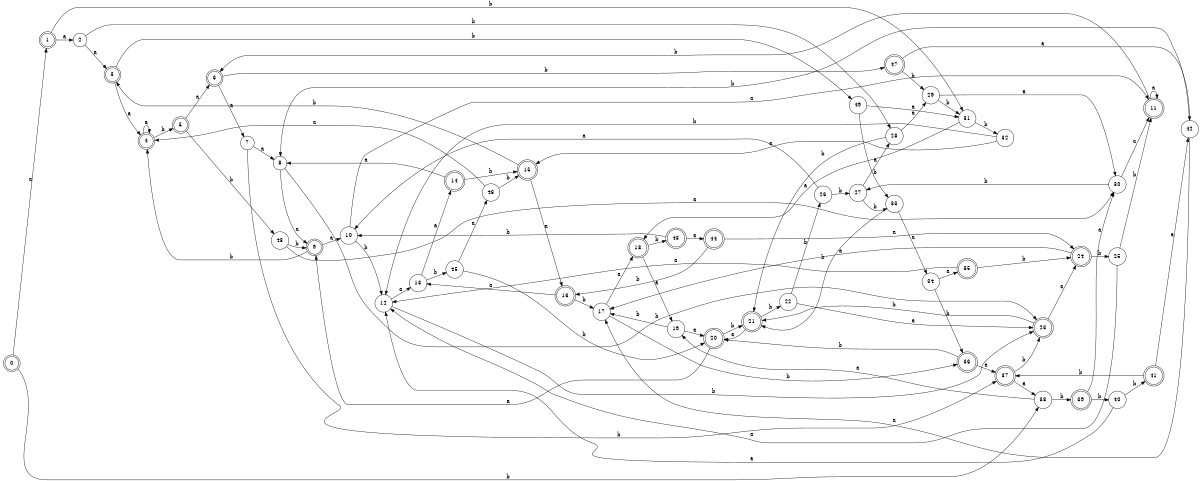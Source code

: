 digraph n40_1 {
__start0 [label="" shape="none"];

rankdir=LR;
size="8,5";

s0 [style="rounded,filled", color="black", fillcolor="white" shape="doublecircle", label="0"];
s1 [style="rounded,filled", color="black", fillcolor="white" shape="doublecircle", label="1"];
s2 [style="filled", color="black", fillcolor="white" shape="circle", label="2"];
s3 [style="rounded,filled", color="black", fillcolor="white" shape="doublecircle", label="3"];
s4 [style="rounded,filled", color="black", fillcolor="white" shape="doublecircle", label="4"];
s5 [style="rounded,filled", color="black", fillcolor="white" shape="doublecircle", label="5"];
s6 [style="rounded,filled", color="black", fillcolor="white" shape="doublecircle", label="6"];
s7 [style="filled", color="black", fillcolor="white" shape="circle", label="7"];
s8 [style="filled", color="black", fillcolor="white" shape="circle", label="8"];
s9 [style="rounded,filled", color="black", fillcolor="white" shape="doublecircle", label="9"];
s10 [style="filled", color="black", fillcolor="white" shape="circle", label="10"];
s11 [style="rounded,filled", color="black", fillcolor="white" shape="doublecircle", label="11"];
s12 [style="filled", color="black", fillcolor="white" shape="circle", label="12"];
s13 [style="filled", color="black", fillcolor="white" shape="circle", label="13"];
s14 [style="rounded,filled", color="black", fillcolor="white" shape="doublecircle", label="14"];
s15 [style="rounded,filled", color="black", fillcolor="white" shape="doublecircle", label="15"];
s16 [style="rounded,filled", color="black", fillcolor="white" shape="doublecircle", label="16"];
s17 [style="filled", color="black", fillcolor="white" shape="circle", label="17"];
s18 [style="rounded,filled", color="black", fillcolor="white" shape="doublecircle", label="18"];
s19 [style="filled", color="black", fillcolor="white" shape="circle", label="19"];
s20 [style="rounded,filled", color="black", fillcolor="white" shape="doublecircle", label="20"];
s21 [style="rounded,filled", color="black", fillcolor="white" shape="doublecircle", label="21"];
s22 [style="filled", color="black", fillcolor="white" shape="circle", label="22"];
s23 [style="rounded,filled", color="black", fillcolor="white" shape="doublecircle", label="23"];
s24 [style="rounded,filled", color="black", fillcolor="white" shape="doublecircle", label="24"];
s25 [style="filled", color="black", fillcolor="white" shape="circle", label="25"];
s26 [style="filled", color="black", fillcolor="white" shape="circle", label="26"];
s27 [style="filled", color="black", fillcolor="white" shape="circle", label="27"];
s28 [style="filled", color="black", fillcolor="white" shape="circle", label="28"];
s29 [style="filled", color="black", fillcolor="white" shape="circle", label="29"];
s30 [style="filled", color="black", fillcolor="white" shape="circle", label="30"];
s31 [style="filled", color="black", fillcolor="white" shape="circle", label="31"];
s32 [style="filled", color="black", fillcolor="white" shape="circle", label="32"];
s33 [style="filled", color="black", fillcolor="white" shape="circle", label="33"];
s34 [style="filled", color="black", fillcolor="white" shape="circle", label="34"];
s35 [style="rounded,filled", color="black", fillcolor="white" shape="doublecircle", label="35"];
s36 [style="rounded,filled", color="black", fillcolor="white" shape="doublecircle", label="36"];
s37 [style="rounded,filled", color="black", fillcolor="white" shape="doublecircle", label="37"];
s38 [style="filled", color="black", fillcolor="white" shape="circle", label="38"];
s39 [style="rounded,filled", color="black", fillcolor="white" shape="doublecircle", label="39"];
s40 [style="filled", color="black", fillcolor="white" shape="circle", label="40"];
s41 [style="rounded,filled", color="black", fillcolor="white" shape="doublecircle", label="41"];
s42 [style="filled", color="black", fillcolor="white" shape="circle", label="42"];
s43 [style="rounded,filled", color="black", fillcolor="white" shape="doublecircle", label="43"];
s44 [style="rounded,filled", color="black", fillcolor="white" shape="doublecircle", label="44"];
s45 [style="filled", color="black", fillcolor="white" shape="circle", label="45"];
s46 [style="filled", color="black", fillcolor="white" shape="circle", label="46"];
s47 [style="rounded,filled", color="black", fillcolor="white" shape="doublecircle", label="47"];
s48 [style="filled", color="black", fillcolor="white" shape="circle", label="48"];
s49 [style="filled", color="black", fillcolor="white" shape="circle", label="49"];
s0 -> s1 [label="a"];
s0 -> s38 [label="b"];
s1 -> s2 [label="a"];
s1 -> s31 [label="b"];
s2 -> s3 [label="a"];
s2 -> s28 [label="b"];
s3 -> s4 [label="a"];
s3 -> s49 [label="b"];
s4 -> s4 [label="a"];
s4 -> s5 [label="b"];
s5 -> s6 [label="a"];
s5 -> s48 [label="b"];
s6 -> s7 [label="a"];
s6 -> s47 [label="b"];
s7 -> s8 [label="a"];
s7 -> s37 [label="b"];
s8 -> s9 [label="a"];
s8 -> s23 [label="b"];
s9 -> s10 [label="a"];
s9 -> s4 [label="b"];
s10 -> s11 [label="a"];
s10 -> s12 [label="b"];
s11 -> s11 [label="a"];
s11 -> s6 [label="b"];
s12 -> s13 [label="a"];
s12 -> s23 [label="b"];
s13 -> s14 [label="a"];
s13 -> s45 [label="b"];
s14 -> s8 [label="a"];
s14 -> s15 [label="b"];
s15 -> s16 [label="a"];
s15 -> s3 [label="b"];
s16 -> s13 [label="a"];
s16 -> s17 [label="b"];
s17 -> s18 [label="a"];
s17 -> s36 [label="b"];
s18 -> s19 [label="a"];
s18 -> s43 [label="b"];
s19 -> s20 [label="a"];
s19 -> s17 [label="b"];
s20 -> s9 [label="a"];
s20 -> s21 [label="b"];
s21 -> s20 [label="a"];
s21 -> s22 [label="b"];
s22 -> s23 [label="a"];
s22 -> s26 [label="b"];
s23 -> s24 [label="a"];
s23 -> s21 [label="b"];
s24 -> s17 [label="a"];
s24 -> s25 [label="b"];
s25 -> s12 [label="a"];
s25 -> s11 [label="b"];
s26 -> s10 [label="a"];
s26 -> s27 [label="b"];
s27 -> s28 [label="a"];
s27 -> s33 [label="b"];
s28 -> s29 [label="a"];
s28 -> s21 [label="b"];
s29 -> s30 [label="a"];
s29 -> s31 [label="b"];
s30 -> s11 [label="a"];
s30 -> s27 [label="b"];
s31 -> s18 [label="a"];
s31 -> s32 [label="b"];
s32 -> s15 [label="a"];
s32 -> s12 [label="b"];
s33 -> s34 [label="a"];
s33 -> s21 [label="b"];
s34 -> s35 [label="a"];
s34 -> s36 [label="b"];
s35 -> s12 [label="a"];
s35 -> s24 [label="b"];
s36 -> s37 [label="a"];
s36 -> s20 [label="b"];
s37 -> s38 [label="a"];
s37 -> s23 [label="b"];
s38 -> s19 [label="a"];
s38 -> s39 [label="b"];
s39 -> s30 [label="a"];
s39 -> s40 [label="b"];
s40 -> s12 [label="a"];
s40 -> s41 [label="b"];
s41 -> s42 [label="a"];
s41 -> s37 [label="b"];
s42 -> s17 [label="a"];
s42 -> s8 [label="b"];
s43 -> s44 [label="a"];
s43 -> s10 [label="b"];
s44 -> s24 [label="a"];
s44 -> s16 [label="b"];
s45 -> s46 [label="a"];
s45 -> s20 [label="b"];
s46 -> s4 [label="a"];
s46 -> s15 [label="b"];
s47 -> s42 [label="a"];
s47 -> s29 [label="b"];
s48 -> s30 [label="a"];
s48 -> s9 [label="b"];
s49 -> s31 [label="a"];
s49 -> s33 [label="b"];

}